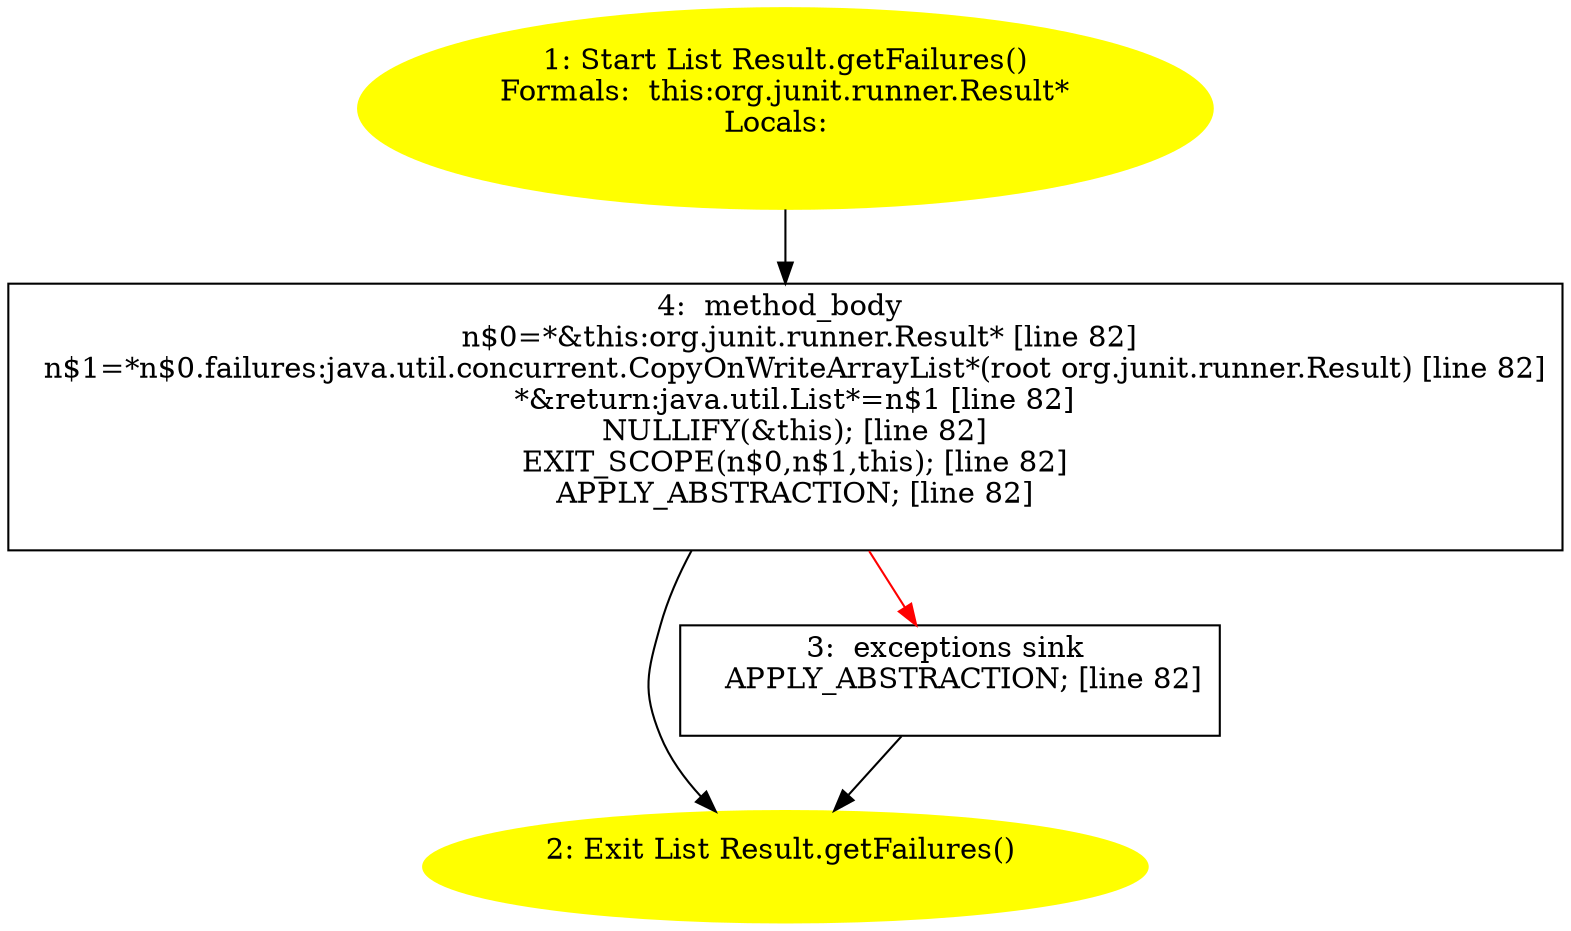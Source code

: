 /* @generated */
digraph cfg {
"org.junit.runner.Result.getFailures():java.util.List.e75c92b4ee8ec8a7320c1ffe3ec0eed2_1" [label="1: Start List Result.getFailures()\nFormals:  this:org.junit.runner.Result*\nLocals:  \n  " color=yellow style=filled]
	

	 "org.junit.runner.Result.getFailures():java.util.List.e75c92b4ee8ec8a7320c1ffe3ec0eed2_1" -> "org.junit.runner.Result.getFailures():java.util.List.e75c92b4ee8ec8a7320c1ffe3ec0eed2_4" ;
"org.junit.runner.Result.getFailures():java.util.List.e75c92b4ee8ec8a7320c1ffe3ec0eed2_2" [label="2: Exit List Result.getFailures() \n  " color=yellow style=filled]
	

"org.junit.runner.Result.getFailures():java.util.List.e75c92b4ee8ec8a7320c1ffe3ec0eed2_3" [label="3:  exceptions sink \n   APPLY_ABSTRACTION; [line 82]\n " shape="box"]
	

	 "org.junit.runner.Result.getFailures():java.util.List.e75c92b4ee8ec8a7320c1ffe3ec0eed2_3" -> "org.junit.runner.Result.getFailures():java.util.List.e75c92b4ee8ec8a7320c1ffe3ec0eed2_2" ;
"org.junit.runner.Result.getFailures():java.util.List.e75c92b4ee8ec8a7320c1ffe3ec0eed2_4" [label="4:  method_body \n   n$0=*&this:org.junit.runner.Result* [line 82]\n  n$1=*n$0.failures:java.util.concurrent.CopyOnWriteArrayList*(root org.junit.runner.Result) [line 82]\n  *&return:java.util.List*=n$1 [line 82]\n  NULLIFY(&this); [line 82]\n  EXIT_SCOPE(n$0,n$1,this); [line 82]\n  APPLY_ABSTRACTION; [line 82]\n " shape="box"]
	

	 "org.junit.runner.Result.getFailures():java.util.List.e75c92b4ee8ec8a7320c1ffe3ec0eed2_4" -> "org.junit.runner.Result.getFailures():java.util.List.e75c92b4ee8ec8a7320c1ffe3ec0eed2_2" ;
	 "org.junit.runner.Result.getFailures():java.util.List.e75c92b4ee8ec8a7320c1ffe3ec0eed2_4" -> "org.junit.runner.Result.getFailures():java.util.List.e75c92b4ee8ec8a7320c1ffe3ec0eed2_3" [color="red" ];
}
